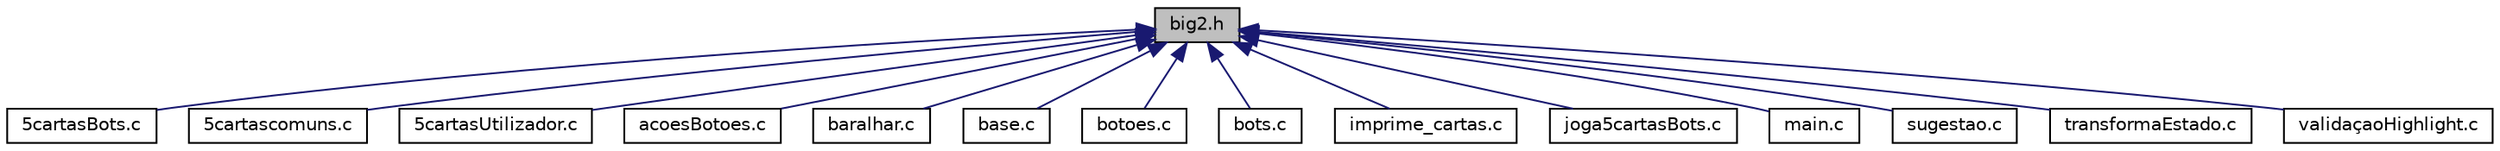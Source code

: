 digraph "big2.h"
{
  edge [fontname="Helvetica",fontsize="10",labelfontname="Helvetica",labelfontsize="10"];
  node [fontname="Helvetica",fontsize="10",shape=record];
  Node1 [label="big2.h",height=0.2,width=0.4,color="black", fillcolor="grey75", style="filled" fontcolor="black"];
  Node1 -> Node2 [dir="back",color="midnightblue",fontsize="10",style="solid",fontname="Helvetica"];
  Node2 [label="5cartasBots.c",height=0.2,width=0.4,color="black", fillcolor="white", style="filled",URL="$5cartasBots_8c.html"];
  Node1 -> Node3 [dir="back",color="midnightblue",fontsize="10",style="solid",fontname="Helvetica"];
  Node3 [label="5cartascomuns.c",height=0.2,width=0.4,color="black", fillcolor="white", style="filled",URL="$5cartascomuns_8c.html"];
  Node1 -> Node4 [dir="back",color="midnightblue",fontsize="10",style="solid",fontname="Helvetica"];
  Node4 [label="5cartasUtilizador.c",height=0.2,width=0.4,color="black", fillcolor="white", style="filled",URL="$5cartasUtilizador_8c.html"];
  Node1 -> Node5 [dir="back",color="midnightblue",fontsize="10",style="solid",fontname="Helvetica"];
  Node5 [label="acoesBotoes.c",height=0.2,width=0.4,color="black", fillcolor="white", style="filled",URL="$acoesBotoes_8c.html"];
  Node1 -> Node6 [dir="back",color="midnightblue",fontsize="10",style="solid",fontname="Helvetica"];
  Node6 [label="baralhar.c",height=0.2,width=0.4,color="black", fillcolor="white", style="filled",URL="$baralhar_8c.html"];
  Node1 -> Node7 [dir="back",color="midnightblue",fontsize="10",style="solid",fontname="Helvetica"];
  Node7 [label="base.c",height=0.2,width=0.4,color="black", fillcolor="white", style="filled",URL="$base_8c.html"];
  Node1 -> Node8 [dir="back",color="midnightblue",fontsize="10",style="solid",fontname="Helvetica"];
  Node8 [label="botoes.c",height=0.2,width=0.4,color="black", fillcolor="white", style="filled",URL="$botoes_8c.html"];
  Node1 -> Node9 [dir="back",color="midnightblue",fontsize="10",style="solid",fontname="Helvetica"];
  Node9 [label="bots.c",height=0.2,width=0.4,color="black", fillcolor="white", style="filled",URL="$bots_8c.html"];
  Node1 -> Node10 [dir="back",color="midnightblue",fontsize="10",style="solid",fontname="Helvetica"];
  Node10 [label="imprime_cartas.c",height=0.2,width=0.4,color="black", fillcolor="white", style="filled",URL="$imprime__cartas_8c.html"];
  Node1 -> Node11 [dir="back",color="midnightblue",fontsize="10",style="solid",fontname="Helvetica"];
  Node11 [label="joga5cartasBots.c",height=0.2,width=0.4,color="black", fillcolor="white", style="filled",URL="$joga5cartasBots_8c.html"];
  Node1 -> Node12 [dir="back",color="midnightblue",fontsize="10",style="solid",fontname="Helvetica"];
  Node12 [label="main.c",height=0.2,width=0.4,color="black", fillcolor="white", style="filled",URL="$main_8c.html"];
  Node1 -> Node13 [dir="back",color="midnightblue",fontsize="10",style="solid",fontname="Helvetica"];
  Node13 [label="sugestao.c",height=0.2,width=0.4,color="black", fillcolor="white", style="filled",URL="$sugestao_8c.html"];
  Node1 -> Node14 [dir="back",color="midnightblue",fontsize="10",style="solid",fontname="Helvetica"];
  Node14 [label="transformaEstado.c",height=0.2,width=0.4,color="black", fillcolor="white", style="filled",URL="$transformaEstado_8c.html"];
  Node1 -> Node15 [dir="back",color="midnightblue",fontsize="10",style="solid",fontname="Helvetica"];
  Node15 [label="validaçaoHighlight.c",height=0.2,width=0.4,color="black", fillcolor="white", style="filled",URL="$valida_xC3_xA7aoHighlight_8c.html"];
}
